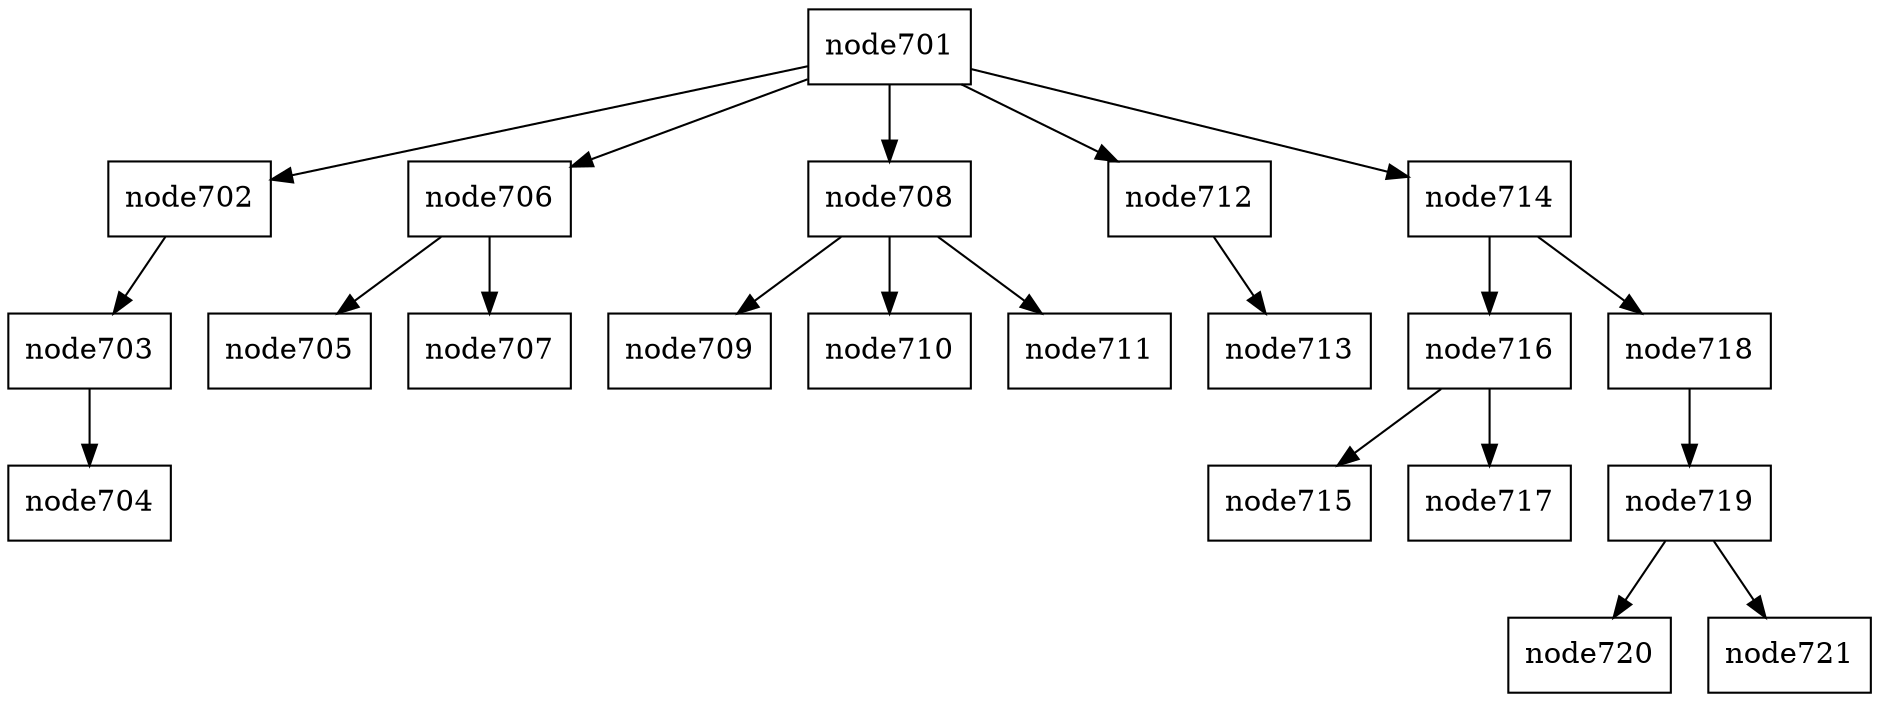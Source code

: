 digraph G {
node [shape = circle];
node701 [ uuid = "9a5a7694-99f9-4475-a65d-8ce3c15068aa" shape = "record" layer = "MDL
 " ];
node702 [ uuid = "833a8a58-f42f-47f0-bdb8-870e4c5d7c0f" shape = "record" layer = "KWD
 decl" ];
node703 [ uuid = "4353079c-fab7-42d5-89ff-f85b6e2733c0" shape = "record" layer = "ID-LIST
 " ];
node704 [ uuid = "52a33031-12af-49c0-8217-ca277b682e23" shape = "record" layer = "ID-DECL
 lives" ];
node703 -> node704;
node702 -> node703;
node701 -> node702;
node706 [ uuid = "60dcae3f-a4dc-458f-a8da-1c5048aa8807" shape = "record" layer = "ASGN
 =" ];
node705 [ uuid = "e1a51454-a8b6-42c8-89db-7fb4f5c54fe0" shape = "record" layer = "ID-LHS
 lives" ];
node706 -> node705;
node707 [ uuid = "b0c83266-b5f2-462c-bc2d-ae47067bce52" shape = "record" layer = "NUM
 64" ];
node706 -> node707;
node701 -> node706;
node708 [ uuid = "58637917-4569-4bc8-87d5-459fff245a40" shape = "record" layer = "KWD
 setcol" ];
node709 [ uuid = "5bcd0cc0-9704-4f83-aa7e-bf971de86855" shape = "record" layer = "NUM
 3" ];
node708 -> node709;
node710 [ uuid = "8a6f3522-8c98-4359-adb8-a95a5f13a2b3" shape = "record" layer = "NUM
 3" ];
node708 -> node710;
node711 [ uuid = "28a36aad-62af-4f56-bdbc-e0d5578c971e" shape = "record" layer = "NUM
 3" ];
node708 -> node711;
node701 -> node708;
node712 [ uuid = "260fb234-f22b-4f86-9ea4-2a359116fd0b" shape = "record" layer = "KWD
 settext" ];
node713 [ uuid = "d8f6cf30-6411-4a99-a0df-0a700df7a0f4" shape = "record" layer = "STR
 health: 3" ];
node712 -> node713;
node701 -> node712;
node714 [ uuid = "a805220a-0943-4fd6-83e2-51d3ece3ebe3" shape = "record" layer = "KWD
 while" ];
node716 [ uuid = "8e9ab2fa-d02e-405e-8d2a-3c7548c78147" shape = "record" layer = "OP
 \>" ];
node715 [ uuid = "11e7572f-1ced-4300-b14e-eb5044cef34e" shape = "record" layer = "ID-RHS
 lives" ];
node716 -> node715;
node717 [ uuid = "bebb4d50-4a97-4baa-ae7f-bd8c64016b88" shape = "record" layer = "NUM
 0" ];
node716 -> node717;
node714 -> node716;
node718 [ uuid = "d2ff6f8a-c7ec-48e6-b2ef-de80e97746b7" shape = "record" layer = "Block
 " ];
node719 [ uuid = "bb823b9f-034d-4a90-8550-6e8ffc9a760d" shape = "record" layer = "KWD
 setpos" ];
node720 [ uuid = "f6f34b9f-2966-4a98-b44c-76977160ab0d" shape = "record" layer = "NUM
 2" ];
node719 -> node720;
node721 [ uuid = "ec2b47d2-b395-417d-8624-5f1115fbdb86" shape = "record" layer = "NUM
 2" ];
node719 -> node721;
node718 -> node719;
node714 -> node718;
node701 -> node714;
}
